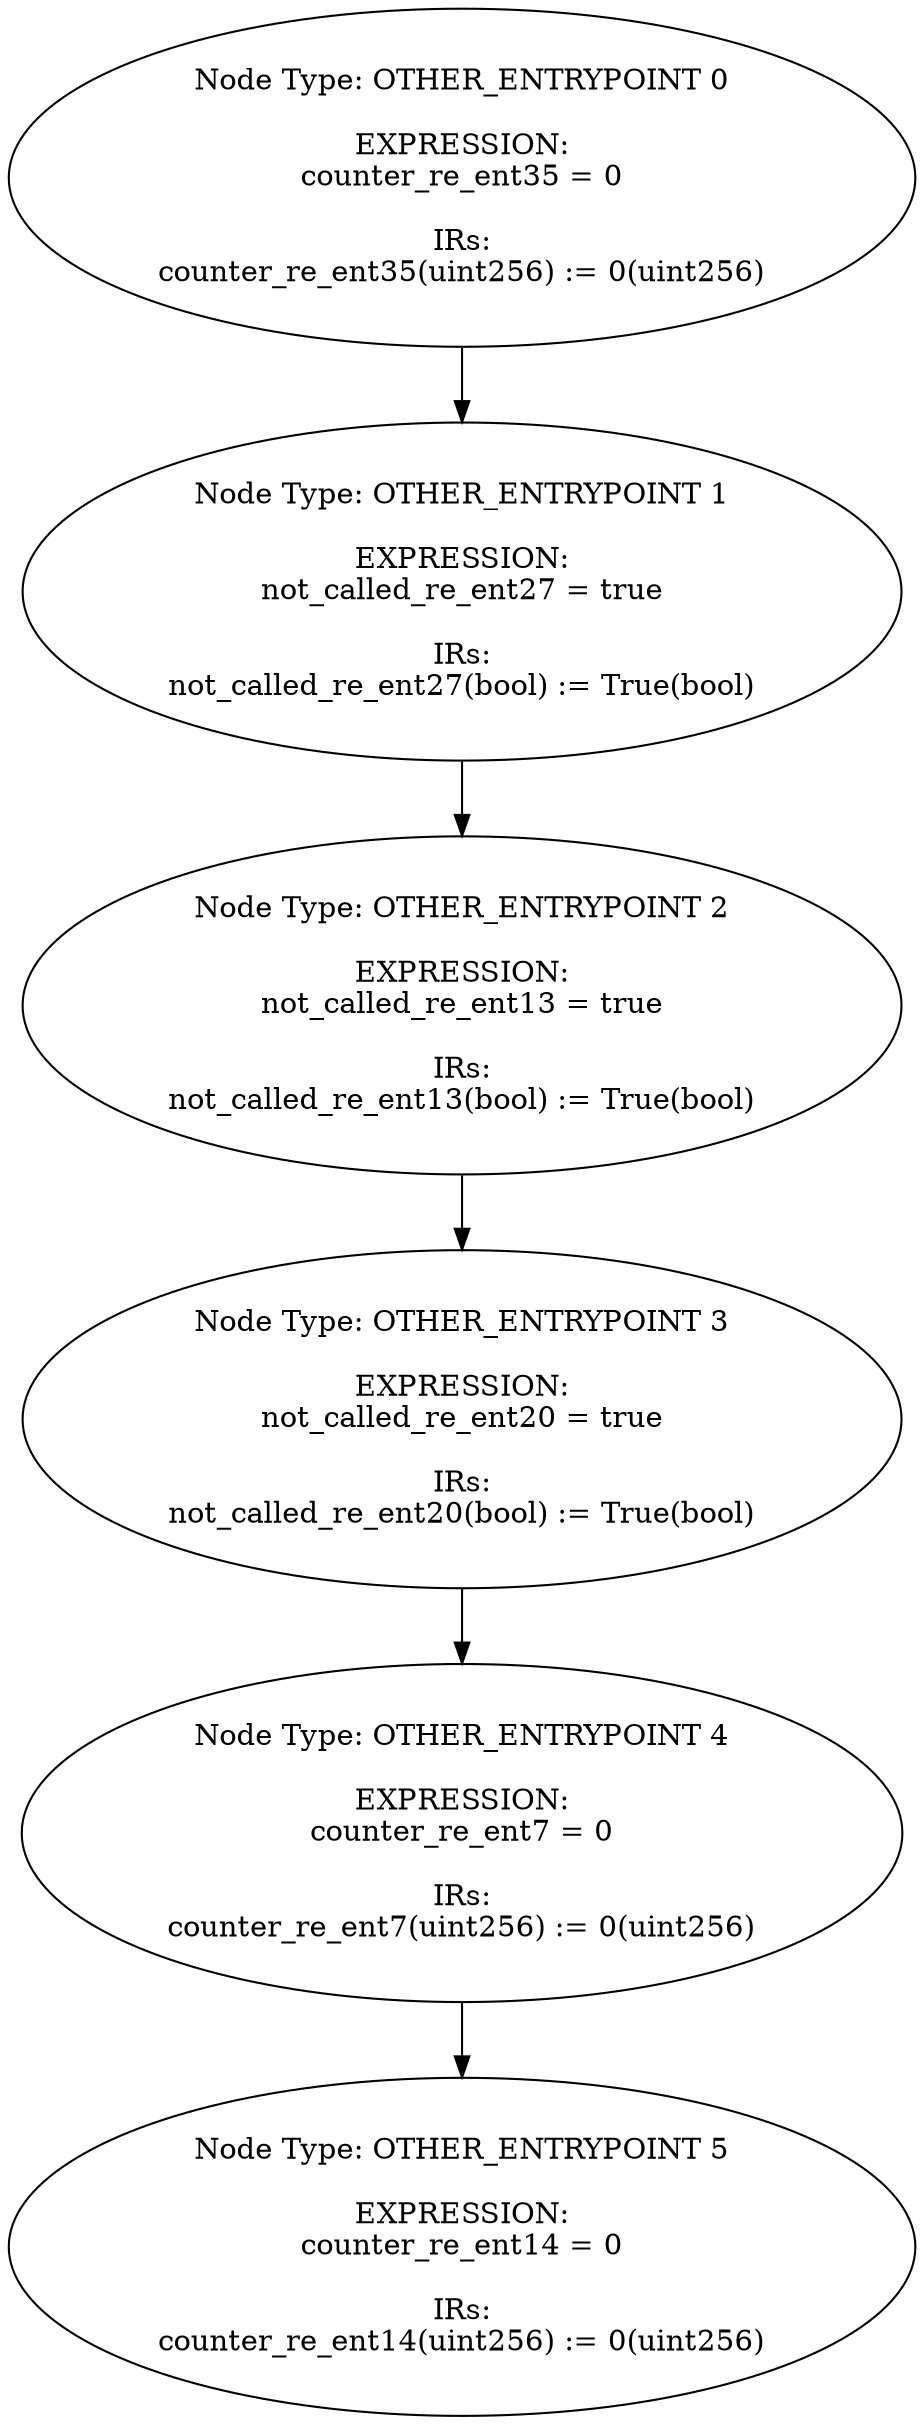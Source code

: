 digraph{
0[label="Node Type: OTHER_ENTRYPOINT 0

EXPRESSION:
counter_re_ent35 = 0

IRs:
counter_re_ent35(uint256) := 0(uint256)"];
0->1;
1[label="Node Type: OTHER_ENTRYPOINT 1

EXPRESSION:
not_called_re_ent27 = true

IRs:
not_called_re_ent27(bool) := True(bool)"];
1->2;
2[label="Node Type: OTHER_ENTRYPOINT 2

EXPRESSION:
not_called_re_ent13 = true

IRs:
not_called_re_ent13(bool) := True(bool)"];
2->3;
3[label="Node Type: OTHER_ENTRYPOINT 3

EXPRESSION:
not_called_re_ent20 = true

IRs:
not_called_re_ent20(bool) := True(bool)"];
3->4;
4[label="Node Type: OTHER_ENTRYPOINT 4

EXPRESSION:
counter_re_ent7 = 0

IRs:
counter_re_ent7(uint256) := 0(uint256)"];
4->5;
5[label="Node Type: OTHER_ENTRYPOINT 5

EXPRESSION:
counter_re_ent14 = 0

IRs:
counter_re_ent14(uint256) := 0(uint256)"];
}
